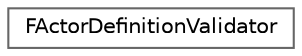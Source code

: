 digraph "类继承关系图"
{
 // INTERACTIVE_SVG=YES
 // LATEX_PDF_SIZE
  bgcolor="transparent";
  edge [fontname=Helvetica,fontsize=10,labelfontname=Helvetica,labelfontsize=10];
  node [fontname=Helvetica,fontsize=10,shape=box,height=0.2,width=0.4];
  rankdir="LR";
  Node0 [id="Node000000",label="FActorDefinitionValidator",height=0.2,width=0.4,color="grey40", fillcolor="white", style="filled",URL="$dd/d10/classFActorDefinitionValidator.html",tooltip="Checks validity of FActorDefinition."];
}
